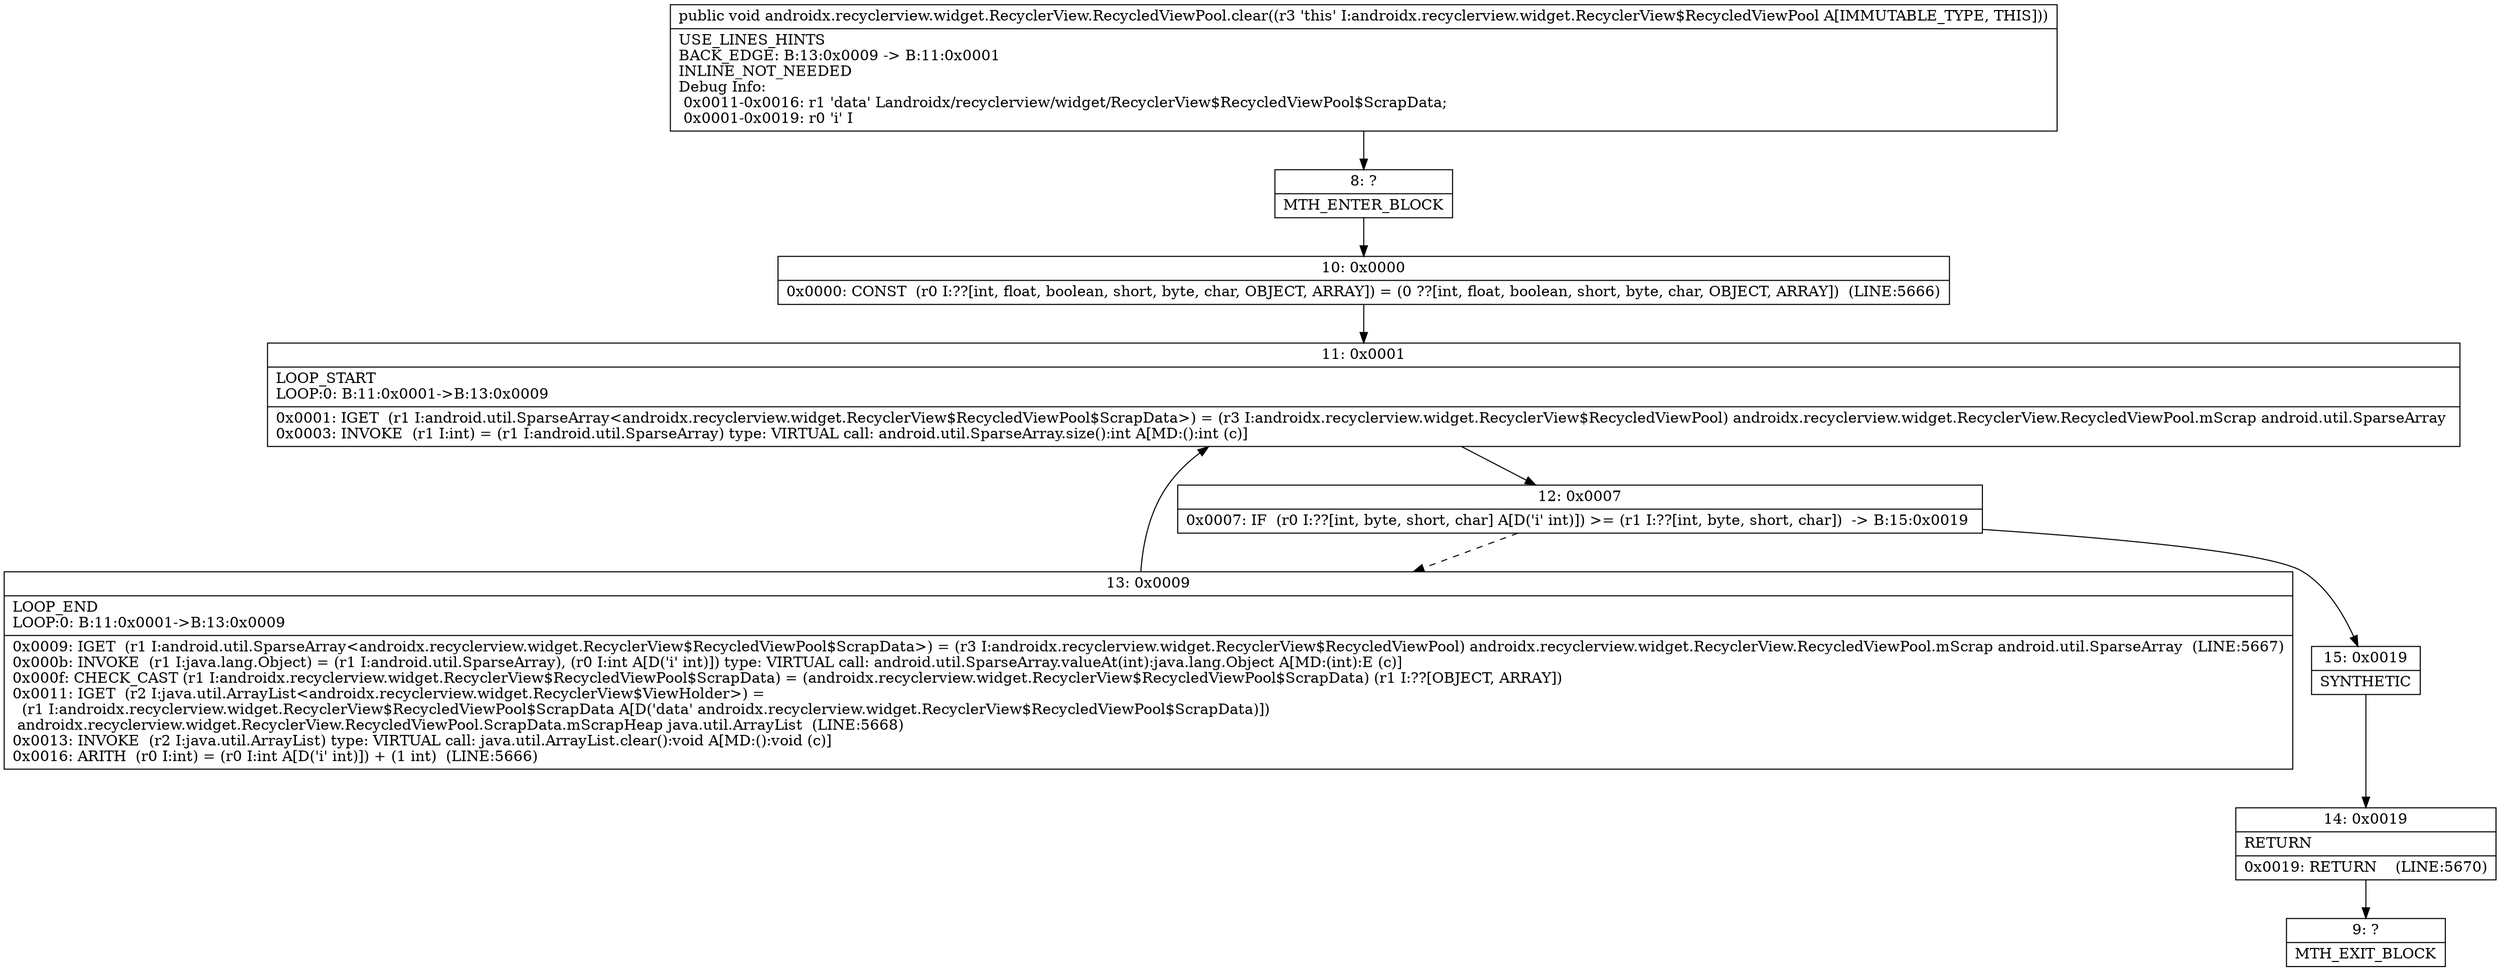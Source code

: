 digraph "CFG forandroidx.recyclerview.widget.RecyclerView.RecycledViewPool.clear()V" {
Node_8 [shape=record,label="{8\:\ ?|MTH_ENTER_BLOCK\l}"];
Node_10 [shape=record,label="{10\:\ 0x0000|0x0000: CONST  (r0 I:??[int, float, boolean, short, byte, char, OBJECT, ARRAY]) = (0 ??[int, float, boolean, short, byte, char, OBJECT, ARRAY])  (LINE:5666)\l}"];
Node_11 [shape=record,label="{11\:\ 0x0001|LOOP_START\lLOOP:0: B:11:0x0001\-\>B:13:0x0009\l|0x0001: IGET  (r1 I:android.util.SparseArray\<androidx.recyclerview.widget.RecyclerView$RecycledViewPool$ScrapData\>) = (r3 I:androidx.recyclerview.widget.RecyclerView$RecycledViewPool) androidx.recyclerview.widget.RecyclerView.RecycledViewPool.mScrap android.util.SparseArray \l0x0003: INVOKE  (r1 I:int) = (r1 I:android.util.SparseArray) type: VIRTUAL call: android.util.SparseArray.size():int A[MD:():int (c)]\l}"];
Node_12 [shape=record,label="{12\:\ 0x0007|0x0007: IF  (r0 I:??[int, byte, short, char] A[D('i' int)]) \>= (r1 I:??[int, byte, short, char])  \-\> B:15:0x0019 \l}"];
Node_13 [shape=record,label="{13\:\ 0x0009|LOOP_END\lLOOP:0: B:11:0x0001\-\>B:13:0x0009\l|0x0009: IGET  (r1 I:android.util.SparseArray\<androidx.recyclerview.widget.RecyclerView$RecycledViewPool$ScrapData\>) = (r3 I:androidx.recyclerview.widget.RecyclerView$RecycledViewPool) androidx.recyclerview.widget.RecyclerView.RecycledViewPool.mScrap android.util.SparseArray  (LINE:5667)\l0x000b: INVOKE  (r1 I:java.lang.Object) = (r1 I:android.util.SparseArray), (r0 I:int A[D('i' int)]) type: VIRTUAL call: android.util.SparseArray.valueAt(int):java.lang.Object A[MD:(int):E (c)]\l0x000f: CHECK_CAST (r1 I:androidx.recyclerview.widget.RecyclerView$RecycledViewPool$ScrapData) = (androidx.recyclerview.widget.RecyclerView$RecycledViewPool$ScrapData) (r1 I:??[OBJECT, ARRAY]) \l0x0011: IGET  (r2 I:java.util.ArrayList\<androidx.recyclerview.widget.RecyclerView$ViewHolder\>) = \l  (r1 I:androidx.recyclerview.widget.RecyclerView$RecycledViewPool$ScrapData A[D('data' androidx.recyclerview.widget.RecyclerView$RecycledViewPool$ScrapData)])\l androidx.recyclerview.widget.RecyclerView.RecycledViewPool.ScrapData.mScrapHeap java.util.ArrayList  (LINE:5668)\l0x0013: INVOKE  (r2 I:java.util.ArrayList) type: VIRTUAL call: java.util.ArrayList.clear():void A[MD:():void (c)]\l0x0016: ARITH  (r0 I:int) = (r0 I:int A[D('i' int)]) + (1 int)  (LINE:5666)\l}"];
Node_15 [shape=record,label="{15\:\ 0x0019|SYNTHETIC\l}"];
Node_14 [shape=record,label="{14\:\ 0x0019|RETURN\l|0x0019: RETURN    (LINE:5670)\l}"];
Node_9 [shape=record,label="{9\:\ ?|MTH_EXIT_BLOCK\l}"];
MethodNode[shape=record,label="{public void androidx.recyclerview.widget.RecyclerView.RecycledViewPool.clear((r3 'this' I:androidx.recyclerview.widget.RecyclerView$RecycledViewPool A[IMMUTABLE_TYPE, THIS]))  | USE_LINES_HINTS\lBACK_EDGE: B:13:0x0009 \-\> B:11:0x0001\lINLINE_NOT_NEEDED\lDebug Info:\l  0x0011\-0x0016: r1 'data' Landroidx\/recyclerview\/widget\/RecyclerView$RecycledViewPool$ScrapData;\l  0x0001\-0x0019: r0 'i' I\l}"];
MethodNode -> Node_8;Node_8 -> Node_10;
Node_10 -> Node_11;
Node_11 -> Node_12;
Node_12 -> Node_13[style=dashed];
Node_12 -> Node_15;
Node_13 -> Node_11;
Node_15 -> Node_14;
Node_14 -> Node_9;
}

